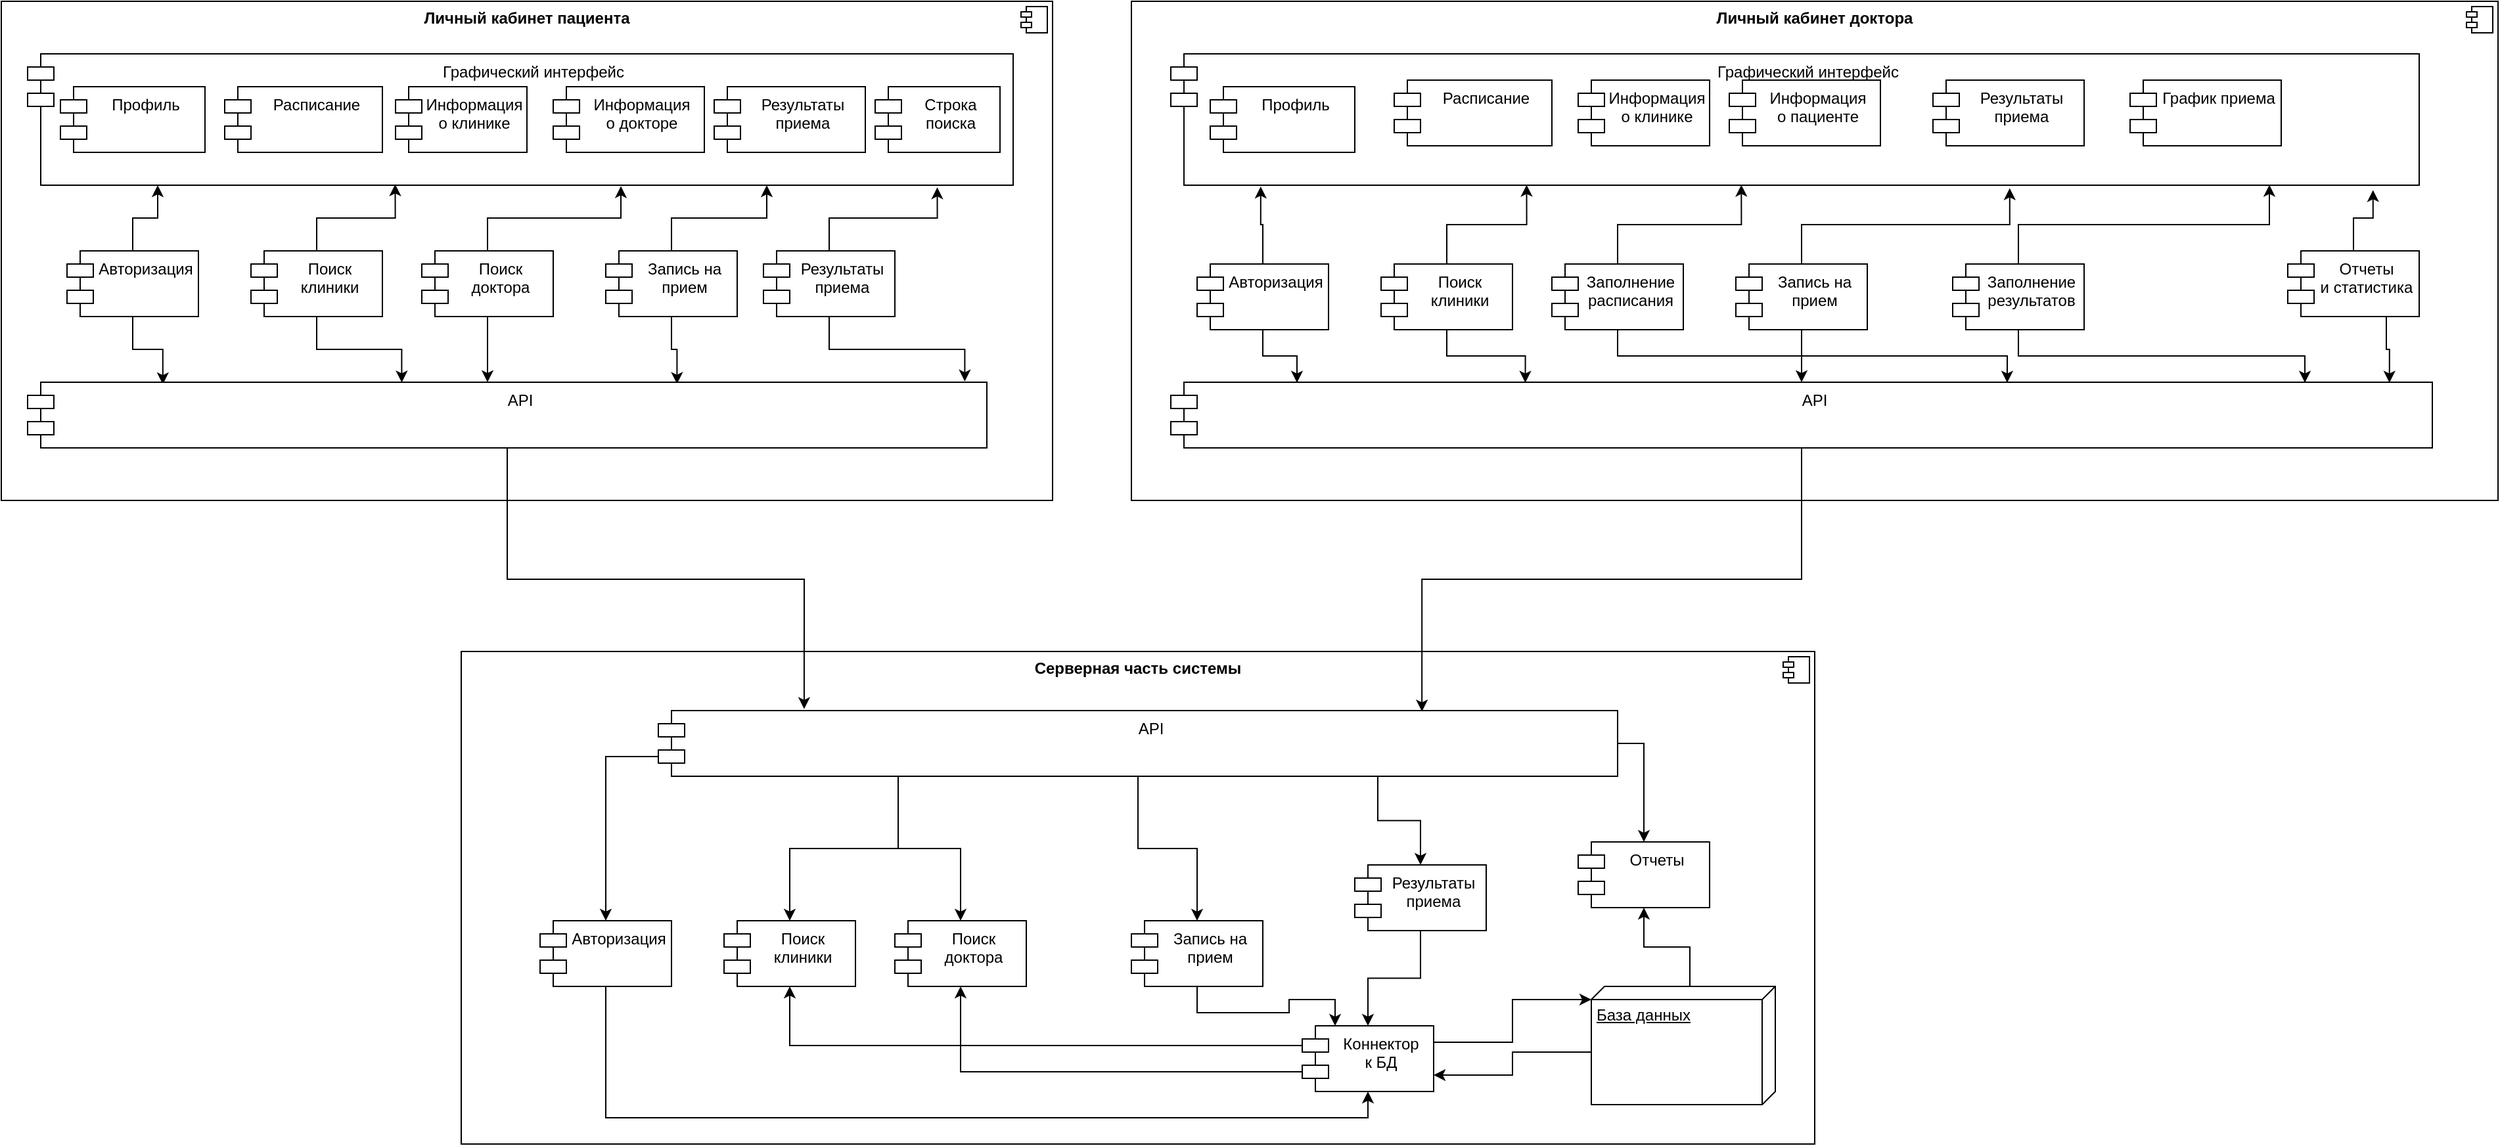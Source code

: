 <mxfile version="20.3.0" type="device"><diagram id="WmY-tWVAbZOZ4u_EDLN7" name="Page-1"><mxGraphModel dx="2324" dy="1165" grid="1" gridSize="10" guides="1" tooltips="1" connect="1" arrows="1" fold="1" page="1" pageScale="1" pageWidth="827" pageHeight="1169" math="0" shadow="0"><root><mxCell id="0"/><mxCell id="1" parent="0"/><mxCell id="p5TO7iRE2IqMCwilNvR_-3" value="&lt;p style=&quot;margin:0px;margin-top:6px;text-align:center;&quot;&gt;&lt;b&gt;Личный кабинет пациента&lt;/b&gt;&lt;/p&gt;" style="align=left;overflow=fill;html=1;dropTarget=0;" vertex="1" parent="1"><mxGeometry y="90" width="800" height="380" as="geometry"/></mxCell><mxCell id="p5TO7iRE2IqMCwilNvR_-4" value="" style="shape=component;jettyWidth=8;jettyHeight=4;" vertex="1" parent="p5TO7iRE2IqMCwilNvR_-3"><mxGeometry x="1" width="20" height="20" relative="1" as="geometry"><mxPoint x="-24" y="4" as="offset"/></mxGeometry></mxCell><mxCell id="p5TO7iRE2IqMCwilNvR_-5" value="&lt;p style=&quot;margin:0px;margin-top:6px;text-align:center;&quot;&gt;&lt;b&gt;Серверная часть системы&lt;/b&gt;&lt;/p&gt;" style="align=left;overflow=fill;html=1;dropTarget=0;" vertex="1" parent="1"><mxGeometry x="350" y="585" width="1030" height="375" as="geometry"/></mxCell><mxCell id="p5TO7iRE2IqMCwilNvR_-6" value="" style="shape=component;jettyWidth=8;jettyHeight=4;" vertex="1" parent="p5TO7iRE2IqMCwilNvR_-5"><mxGeometry x="1" width="20" height="20" relative="1" as="geometry"><mxPoint x="-24" y="4" as="offset"/></mxGeometry></mxCell><mxCell id="p5TO7iRE2IqMCwilNvR_-7" value="&lt;p style=&quot;margin:0px;margin-top:6px;text-align:center;&quot;&gt;&lt;b&gt;Личный кабинет доктора&lt;/b&gt;&lt;/p&gt;" style="align=left;overflow=fill;html=1;dropTarget=0;" vertex="1" parent="1"><mxGeometry x="860" y="90" width="1040" height="380" as="geometry"/></mxCell><mxCell id="p5TO7iRE2IqMCwilNvR_-8" value="" style="shape=component;jettyWidth=8;jettyHeight=4;" vertex="1" parent="p5TO7iRE2IqMCwilNvR_-7"><mxGeometry x="1" width="20" height="20" relative="1" as="geometry"><mxPoint x="-24" y="4" as="offset"/></mxGeometry></mxCell><mxCell id="p5TO7iRE2IqMCwilNvR_-9" value="Графический интерфейс" style="shape=module;align=left;spacingLeft=20;align=center;verticalAlign=top;" vertex="1" parent="1"><mxGeometry x="20" y="130" width="750" height="100" as="geometry"/></mxCell><mxCell id="p5TO7iRE2IqMCwilNvR_-10" value="Графический интерфейс" style="shape=module;align=left;spacingLeft=20;align=center;verticalAlign=top;" vertex="1" parent="1"><mxGeometry x="890" y="130" width="950" height="100" as="geometry"/></mxCell><mxCell id="p5TO7iRE2IqMCwilNvR_-21" style="edgeStyle=orthogonalEdgeStyle;rounded=0;orthogonalLoop=1;jettySize=auto;html=1;exitX=0.5;exitY=1;exitDx=0;exitDy=0;entryX=0.141;entryY=0.032;entryDx=0;entryDy=0;entryPerimeter=0;" edge="1" parent="1" source="p5TO7iRE2IqMCwilNvR_-11" target="p5TO7iRE2IqMCwilNvR_-16"><mxGeometry relative="1" as="geometry"/></mxCell><mxCell id="p5TO7iRE2IqMCwilNvR_-26" style="edgeStyle=orthogonalEdgeStyle;rounded=0;orthogonalLoop=1;jettySize=auto;html=1;entryX=0.132;entryY=1;entryDx=0;entryDy=0;entryPerimeter=0;" edge="1" parent="1" source="p5TO7iRE2IqMCwilNvR_-11" target="p5TO7iRE2IqMCwilNvR_-9"><mxGeometry relative="1" as="geometry"/></mxCell><mxCell id="p5TO7iRE2IqMCwilNvR_-11" value="Авторизация" style="shape=module;align=left;spacingLeft=20;align=center;verticalAlign=top;" vertex="1" parent="1"><mxGeometry x="50" y="280" width="100" height="50" as="geometry"/></mxCell><mxCell id="p5TO7iRE2IqMCwilNvR_-22" style="edgeStyle=orthogonalEdgeStyle;rounded=0;orthogonalLoop=1;jettySize=auto;html=1;exitX=0.5;exitY=1;exitDx=0;exitDy=0;entryX=0.39;entryY=0.004;entryDx=0;entryDy=0;entryPerimeter=0;" edge="1" parent="1" source="p5TO7iRE2IqMCwilNvR_-12" target="p5TO7iRE2IqMCwilNvR_-16"><mxGeometry relative="1" as="geometry"/></mxCell><mxCell id="p5TO7iRE2IqMCwilNvR_-27" style="edgeStyle=orthogonalEdgeStyle;rounded=0;orthogonalLoop=1;jettySize=auto;html=1;entryX=0.373;entryY=0.993;entryDx=0;entryDy=0;entryPerimeter=0;" edge="1" parent="1" source="p5TO7iRE2IqMCwilNvR_-12" target="p5TO7iRE2IqMCwilNvR_-9"><mxGeometry relative="1" as="geometry"/></mxCell><mxCell id="p5TO7iRE2IqMCwilNvR_-12" value="Поиск&#10;клиники" style="shape=module;align=left;spacingLeft=20;align=center;verticalAlign=top;" vertex="1" parent="1"><mxGeometry x="190" y="280" width="100" height="50" as="geometry"/></mxCell><mxCell id="p5TO7iRE2IqMCwilNvR_-23" style="edgeStyle=orthogonalEdgeStyle;rounded=0;orthogonalLoop=1;jettySize=auto;html=1;exitX=0.5;exitY=1;exitDx=0;exitDy=0;" edge="1" parent="1" source="p5TO7iRE2IqMCwilNvR_-13"><mxGeometry relative="1" as="geometry"><mxPoint x="370" y="380" as="targetPoint"/></mxGeometry></mxCell><mxCell id="p5TO7iRE2IqMCwilNvR_-28" style="edgeStyle=orthogonalEdgeStyle;rounded=0;orthogonalLoop=1;jettySize=auto;html=1;entryX=0.602;entryY=1.007;entryDx=0;entryDy=0;entryPerimeter=0;" edge="1" parent="1" source="p5TO7iRE2IqMCwilNvR_-13" target="p5TO7iRE2IqMCwilNvR_-9"><mxGeometry relative="1" as="geometry"/></mxCell><mxCell id="p5TO7iRE2IqMCwilNvR_-13" value="Поиск &#10;доктора" style="shape=module;align=left;spacingLeft=20;align=center;verticalAlign=top;" vertex="1" parent="1"><mxGeometry x="320" y="280" width="100" height="50" as="geometry"/></mxCell><mxCell id="p5TO7iRE2IqMCwilNvR_-29" style="edgeStyle=orthogonalEdgeStyle;rounded=0;orthogonalLoop=1;jettySize=auto;html=1;entryX=0.75;entryY=1;entryDx=0;entryDy=0;" edge="1" parent="1" source="p5TO7iRE2IqMCwilNvR_-15" target="p5TO7iRE2IqMCwilNvR_-9"><mxGeometry relative="1" as="geometry"/></mxCell><mxCell id="p5TO7iRE2IqMCwilNvR_-34" style="edgeStyle=orthogonalEdgeStyle;rounded=0;orthogonalLoop=1;jettySize=auto;html=1;entryX=0.677;entryY=0.026;entryDx=0;entryDy=0;entryPerimeter=0;" edge="1" parent="1" source="p5TO7iRE2IqMCwilNvR_-15" target="p5TO7iRE2IqMCwilNvR_-16"><mxGeometry relative="1" as="geometry"/></mxCell><mxCell id="p5TO7iRE2IqMCwilNvR_-15" value="Запись на &#10;прием" style="shape=module;align=left;spacingLeft=20;align=center;verticalAlign=top;" vertex="1" parent="1"><mxGeometry x="460" y="280" width="100" height="50" as="geometry"/></mxCell><mxCell id="p5TO7iRE2IqMCwilNvR_-45" style="edgeStyle=orthogonalEdgeStyle;rounded=0;orthogonalLoop=1;jettySize=auto;html=1;entryX=0.152;entryY=-0.024;entryDx=0;entryDy=0;entryPerimeter=0;" edge="1" parent="1" source="p5TO7iRE2IqMCwilNvR_-16" target="p5TO7iRE2IqMCwilNvR_-44"><mxGeometry relative="1" as="geometry"/></mxCell><mxCell id="p5TO7iRE2IqMCwilNvR_-16" value="API" style="shape=module;align=left;spacingLeft=20;align=center;verticalAlign=top;" vertex="1" parent="1"><mxGeometry x="20" y="380" width="730" height="50" as="geometry"/></mxCell><mxCell id="p5TO7iRE2IqMCwilNvR_-17" value="Профиль" style="shape=module;align=left;spacingLeft=20;align=center;verticalAlign=top;" vertex="1" parent="1"><mxGeometry x="45" y="155" width="110" height="50" as="geometry"/></mxCell><mxCell id="p5TO7iRE2IqMCwilNvR_-18" value="Расписание" style="shape=module;align=left;spacingLeft=20;align=center;verticalAlign=top;" vertex="1" parent="1"><mxGeometry x="170" y="155" width="120" height="50" as="geometry"/></mxCell><mxCell id="p5TO7iRE2IqMCwilNvR_-19" value="Информация&#10;о клинике" style="shape=module;align=left;spacingLeft=20;align=center;verticalAlign=top;" vertex="1" parent="1"><mxGeometry x="300" y="155" width="100" height="50" as="geometry"/></mxCell><mxCell id="p5TO7iRE2IqMCwilNvR_-20" value="Информация&#10;о докторе" style="shape=module;align=left;spacingLeft=20;align=center;verticalAlign=top;" vertex="1" parent="1"><mxGeometry x="420" y="155" width="115" height="50" as="geometry"/></mxCell><mxCell id="p5TO7iRE2IqMCwilNvR_-30" value="Результаты&#10;приема" style="shape=module;align=left;spacingLeft=20;align=center;verticalAlign=top;" vertex="1" parent="1"><mxGeometry x="542.5" y="155" width="115" height="50" as="geometry"/></mxCell><mxCell id="p5TO7iRE2IqMCwilNvR_-33" style="edgeStyle=orthogonalEdgeStyle;rounded=0;orthogonalLoop=1;jettySize=auto;html=1;entryX=0.977;entryY=-0.012;entryDx=0;entryDy=0;entryPerimeter=0;" edge="1" parent="1" source="p5TO7iRE2IqMCwilNvR_-31" target="p5TO7iRE2IqMCwilNvR_-16"><mxGeometry relative="1" as="geometry"/></mxCell><mxCell id="p5TO7iRE2IqMCwilNvR_-37" style="edgeStyle=orthogonalEdgeStyle;rounded=0;orthogonalLoop=1;jettySize=auto;html=1;entryX=0.923;entryY=1.016;entryDx=0;entryDy=0;entryPerimeter=0;" edge="1" parent="1" source="p5TO7iRE2IqMCwilNvR_-31" target="p5TO7iRE2IqMCwilNvR_-9"><mxGeometry relative="1" as="geometry"/></mxCell><mxCell id="p5TO7iRE2IqMCwilNvR_-31" value="Результаты&#10;приема" style="shape=module;align=left;spacingLeft=20;align=center;verticalAlign=top;" vertex="1" parent="1"><mxGeometry x="580" y="280" width="100" height="50" as="geometry"/></mxCell><mxCell id="p5TO7iRE2IqMCwilNvR_-77" style="edgeStyle=orthogonalEdgeStyle;rounded=0;orthogonalLoop=1;jettySize=auto;html=1;exitX=0.5;exitY=1;exitDx=0;exitDy=0;entryX=0.1;entryY=0.007;entryDx=0;entryDy=0;entryPerimeter=0;" edge="1" parent="1" source="p5TO7iRE2IqMCwilNvR_-38" target="p5TO7iRE2IqMCwilNvR_-42"><mxGeometry relative="1" as="geometry"/></mxCell><mxCell id="p5TO7iRE2IqMCwilNvR_-81" style="edgeStyle=orthogonalEdgeStyle;rounded=0;orthogonalLoop=1;jettySize=auto;html=1;exitX=0.5;exitY=0;exitDx=0;exitDy=0;entryX=0.072;entryY=1.01;entryDx=0;entryDy=0;entryPerimeter=0;" edge="1" parent="1" source="p5TO7iRE2IqMCwilNvR_-38" target="p5TO7iRE2IqMCwilNvR_-10"><mxGeometry relative="1" as="geometry"/></mxCell><mxCell id="p5TO7iRE2IqMCwilNvR_-38" value="Авторизация" style="shape=module;align=left;spacingLeft=20;align=center;verticalAlign=top;" vertex="1" parent="1"><mxGeometry x="910" y="290" width="100" height="50" as="geometry"/></mxCell><mxCell id="p5TO7iRE2IqMCwilNvR_-75" style="edgeStyle=orthogonalEdgeStyle;rounded=0;orthogonalLoop=1;jettySize=auto;html=1;exitX=0.5;exitY=0;exitDx=0;exitDy=0;entryX=0.285;entryY=0.997;entryDx=0;entryDy=0;entryPerimeter=0;" edge="1" parent="1" source="p5TO7iRE2IqMCwilNvR_-39" target="p5TO7iRE2IqMCwilNvR_-10"><mxGeometry relative="1" as="geometry"/></mxCell><mxCell id="p5TO7iRE2IqMCwilNvR_-79" style="edgeStyle=orthogonalEdgeStyle;rounded=0;orthogonalLoop=1;jettySize=auto;html=1;exitX=0.5;exitY=1;exitDx=0;exitDy=0;entryX=0.281;entryY=0.007;entryDx=0;entryDy=0;entryPerimeter=0;" edge="1" parent="1" source="p5TO7iRE2IqMCwilNvR_-39" target="p5TO7iRE2IqMCwilNvR_-42"><mxGeometry relative="1" as="geometry"/></mxCell><mxCell id="p5TO7iRE2IqMCwilNvR_-39" value="Поиск&#10;клиники" style="shape=module;align=left;spacingLeft=20;align=center;verticalAlign=top;" vertex="1" parent="1"><mxGeometry x="1050" y="290" width="100" height="50" as="geometry"/></mxCell><mxCell id="p5TO7iRE2IqMCwilNvR_-76" style="edgeStyle=orthogonalEdgeStyle;rounded=0;orthogonalLoop=1;jettySize=auto;html=1;exitX=0.5;exitY=0;exitDx=0;exitDy=0;entryX=0.672;entryY=1.023;entryDx=0;entryDy=0;entryPerimeter=0;" edge="1" parent="1" source="p5TO7iRE2IqMCwilNvR_-40" target="p5TO7iRE2IqMCwilNvR_-10"><mxGeometry relative="1" as="geometry"/></mxCell><mxCell id="p5TO7iRE2IqMCwilNvR_-83" style="edgeStyle=orthogonalEdgeStyle;rounded=0;orthogonalLoop=1;jettySize=auto;html=1;exitX=0.5;exitY=1;exitDx=0;exitDy=0;entryX=0.663;entryY=0.007;entryDx=0;entryDy=0;entryPerimeter=0;" edge="1" parent="1" source="p5TO7iRE2IqMCwilNvR_-40" target="p5TO7iRE2IqMCwilNvR_-42"><mxGeometry relative="1" as="geometry"/></mxCell><mxCell id="p5TO7iRE2IqMCwilNvR_-40" value="Запись на &#10;прием" style="shape=module;align=left;spacingLeft=20;align=center;verticalAlign=top;" vertex="1" parent="1"><mxGeometry x="1320" y="290" width="100" height="50" as="geometry"/></mxCell><mxCell id="p5TO7iRE2IqMCwilNvR_-82" style="edgeStyle=orthogonalEdgeStyle;rounded=0;orthogonalLoop=1;jettySize=auto;html=1;exitX=0.5;exitY=1;exitDx=0;exitDy=0;entryX=0.899;entryY=0.007;entryDx=0;entryDy=0;entryPerimeter=0;" edge="1" parent="1" source="p5TO7iRE2IqMCwilNvR_-41" target="p5TO7iRE2IqMCwilNvR_-42"><mxGeometry relative="1" as="geometry"/></mxCell><mxCell id="p5TO7iRE2IqMCwilNvR_-84" style="edgeStyle=orthogonalEdgeStyle;rounded=0;orthogonalLoop=1;jettySize=auto;html=1;exitX=0.5;exitY=0;exitDx=0;exitDy=0;entryX=0.88;entryY=0.997;entryDx=0;entryDy=0;entryPerimeter=0;" edge="1" parent="1" source="p5TO7iRE2IqMCwilNvR_-41" target="p5TO7iRE2IqMCwilNvR_-10"><mxGeometry relative="1" as="geometry"/></mxCell><mxCell id="p5TO7iRE2IqMCwilNvR_-41" value="Заполнение&#10;результатов&#10;" style="shape=module;align=left;spacingLeft=20;align=center;verticalAlign=top;" vertex="1" parent="1"><mxGeometry x="1485" y="290" width="100" height="50" as="geometry"/></mxCell><mxCell id="p5TO7iRE2IqMCwilNvR_-46" style="edgeStyle=orthogonalEdgeStyle;rounded=0;orthogonalLoop=1;jettySize=auto;html=1;entryX=0.796;entryY=0.014;entryDx=0;entryDy=0;entryPerimeter=0;" edge="1" parent="1" source="p5TO7iRE2IqMCwilNvR_-42" target="p5TO7iRE2IqMCwilNvR_-44"><mxGeometry relative="1" as="geometry"/></mxCell><mxCell id="p5TO7iRE2IqMCwilNvR_-42" value="API" style="shape=module;align=left;spacingLeft=20;align=center;verticalAlign=top;" vertex="1" parent="1"><mxGeometry x="890" y="380" width="960" height="50" as="geometry"/></mxCell><mxCell id="p5TO7iRE2IqMCwilNvR_-69" style="edgeStyle=orthogonalEdgeStyle;rounded=0;orthogonalLoop=1;jettySize=auto;html=1;exitX=0;exitY=0;exitDx=50;exitDy=140;exitPerimeter=0;entryX=1;entryY=0.75;entryDx=0;entryDy=0;" edge="1" parent="1" source="p5TO7iRE2IqMCwilNvR_-43" target="p5TO7iRE2IqMCwilNvR_-64"><mxGeometry relative="1" as="geometry"/></mxCell><mxCell id="p5TO7iRE2IqMCwilNvR_-101" style="edgeStyle=orthogonalEdgeStyle;rounded=0;orthogonalLoop=1;jettySize=auto;html=1;exitX=0;exitY=0;exitDx=0;exitDy=65;exitPerimeter=0;entryX=0.5;entryY=1;entryDx=0;entryDy=0;" edge="1" parent="1" source="p5TO7iRE2IqMCwilNvR_-43" target="p5TO7iRE2IqMCwilNvR_-99"><mxGeometry relative="1" as="geometry"/></mxCell><mxCell id="p5TO7iRE2IqMCwilNvR_-43" value="База данных" style="verticalAlign=top;align=left;spacingTop=8;spacingLeft=2;spacingRight=12;shape=cube;size=10;direction=south;fontStyle=4;html=1;" vertex="1" parent="1"><mxGeometry x="1210" y="840" width="140" height="90" as="geometry"/></mxCell><mxCell id="p5TO7iRE2IqMCwilNvR_-59" style="edgeStyle=orthogonalEdgeStyle;rounded=0;orthogonalLoop=1;jettySize=auto;html=1;exitX=0;exitY=0;exitDx=0;exitDy=35;exitPerimeter=0;" edge="1" parent="1" source="p5TO7iRE2IqMCwilNvR_-44" target="p5TO7iRE2IqMCwilNvR_-52"><mxGeometry relative="1" as="geometry"/></mxCell><mxCell id="p5TO7iRE2IqMCwilNvR_-60" style="edgeStyle=orthogonalEdgeStyle;rounded=0;orthogonalLoop=1;jettySize=auto;html=1;exitX=0.25;exitY=1;exitDx=0;exitDy=0;entryX=0.5;entryY=0;entryDx=0;entryDy=0;" edge="1" parent="1" source="p5TO7iRE2IqMCwilNvR_-44" target="p5TO7iRE2IqMCwilNvR_-53"><mxGeometry relative="1" as="geometry"/></mxCell><mxCell id="p5TO7iRE2IqMCwilNvR_-61" style="edgeStyle=orthogonalEdgeStyle;rounded=0;orthogonalLoop=1;jettySize=auto;html=1;exitX=0.75;exitY=1;exitDx=0;exitDy=0;entryX=0.5;entryY=0;entryDx=0;entryDy=0;" edge="1" parent="1" source="p5TO7iRE2IqMCwilNvR_-44" target="p5TO7iRE2IqMCwilNvR_-56"><mxGeometry relative="1" as="geometry"/></mxCell><mxCell id="p5TO7iRE2IqMCwilNvR_-62" style="edgeStyle=orthogonalEdgeStyle;rounded=0;orthogonalLoop=1;jettySize=auto;html=1;entryX=0.5;entryY=0;entryDx=0;entryDy=0;" edge="1" parent="1" source="p5TO7iRE2IqMCwilNvR_-44" target="p5TO7iRE2IqMCwilNvR_-55"><mxGeometry relative="1" as="geometry"/></mxCell><mxCell id="p5TO7iRE2IqMCwilNvR_-63" style="edgeStyle=orthogonalEdgeStyle;rounded=0;orthogonalLoop=1;jettySize=auto;html=1;exitX=0.25;exitY=1;exitDx=0;exitDy=0;" edge="1" parent="1" source="p5TO7iRE2IqMCwilNvR_-44" target="p5TO7iRE2IqMCwilNvR_-54"><mxGeometry relative="1" as="geometry"/></mxCell><mxCell id="p5TO7iRE2IqMCwilNvR_-100" style="edgeStyle=orthogonalEdgeStyle;rounded=0;orthogonalLoop=1;jettySize=auto;html=1;exitX=1;exitY=0.5;exitDx=0;exitDy=0;" edge="1" parent="1" source="p5TO7iRE2IqMCwilNvR_-44" target="p5TO7iRE2IqMCwilNvR_-99"><mxGeometry relative="1" as="geometry"/></mxCell><mxCell id="p5TO7iRE2IqMCwilNvR_-44" value="API" style="shape=module;align=left;spacingLeft=20;align=center;verticalAlign=top;" vertex="1" parent="1"><mxGeometry x="500" y="630" width="730" height="50" as="geometry"/></mxCell><mxCell id="p5TO7iRE2IqMCwilNvR_-47" value="Профиль" style="shape=module;align=left;spacingLeft=20;align=center;verticalAlign=top;" vertex="1" parent="1"><mxGeometry x="920" y="155" width="110" height="50" as="geometry"/></mxCell><mxCell id="p5TO7iRE2IqMCwilNvR_-48" value="Расписание" style="shape=module;align=left;spacingLeft=20;align=center;verticalAlign=top;" vertex="1" parent="1"><mxGeometry x="1060" y="150" width="120" height="50" as="geometry"/></mxCell><mxCell id="p5TO7iRE2IqMCwilNvR_-49" value="Информация&#10;о клинике" style="shape=module;align=left;spacingLeft=20;align=center;verticalAlign=top;" vertex="1" parent="1"><mxGeometry x="1200" y="150" width="100" height="50" as="geometry"/></mxCell><mxCell id="p5TO7iRE2IqMCwilNvR_-50" value="Информация&#10;о пациенте" style="shape=module;align=left;spacingLeft=20;align=center;verticalAlign=top;" vertex="1" parent="1"><mxGeometry x="1315" y="150" width="115" height="50" as="geometry"/></mxCell><mxCell id="p5TO7iRE2IqMCwilNvR_-51" value="Результаты&#10;приема" style="shape=module;align=left;spacingLeft=20;align=center;verticalAlign=top;" vertex="1" parent="1"><mxGeometry x="1470" y="150" width="115" height="50" as="geometry"/></mxCell><mxCell id="p5TO7iRE2IqMCwilNvR_-73" style="edgeStyle=orthogonalEdgeStyle;rounded=0;orthogonalLoop=1;jettySize=auto;html=1;exitX=0.5;exitY=1;exitDx=0;exitDy=0;entryX=0.5;entryY=1;entryDx=0;entryDy=0;" edge="1" parent="1" source="p5TO7iRE2IqMCwilNvR_-52" target="p5TO7iRE2IqMCwilNvR_-64"><mxGeometry relative="1" as="geometry"/></mxCell><mxCell id="p5TO7iRE2IqMCwilNvR_-52" value="Авторизация" style="shape=module;align=left;spacingLeft=20;align=center;verticalAlign=top;" vertex="1" parent="1"><mxGeometry x="410" y="790" width="100" height="50" as="geometry"/></mxCell><mxCell id="p5TO7iRE2IqMCwilNvR_-53" value="Поиск&#10;клиники" style="shape=module;align=left;spacingLeft=20;align=center;verticalAlign=top;" vertex="1" parent="1"><mxGeometry x="550" y="790" width="100" height="50" as="geometry"/></mxCell><mxCell id="p5TO7iRE2IqMCwilNvR_-54" value="Поиск &#10;доктора" style="shape=module;align=left;spacingLeft=20;align=center;verticalAlign=top;" vertex="1" parent="1"><mxGeometry x="680" y="790" width="100" height="50" as="geometry"/></mxCell><mxCell id="p5TO7iRE2IqMCwilNvR_-66" style="edgeStyle=orthogonalEdgeStyle;rounded=0;orthogonalLoop=1;jettySize=auto;html=1;exitX=0.5;exitY=1;exitDx=0;exitDy=0;entryX=0.25;entryY=0;entryDx=0;entryDy=0;" edge="1" parent="1" source="p5TO7iRE2IqMCwilNvR_-55" target="p5TO7iRE2IqMCwilNvR_-64"><mxGeometry relative="1" as="geometry"/></mxCell><mxCell id="p5TO7iRE2IqMCwilNvR_-55" value="Запись на &#10;прием" style="shape=module;align=left;spacingLeft=20;align=center;verticalAlign=top;" vertex="1" parent="1"><mxGeometry x="860" y="790" width="100" height="50" as="geometry"/></mxCell><mxCell id="p5TO7iRE2IqMCwilNvR_-65" style="edgeStyle=orthogonalEdgeStyle;rounded=0;orthogonalLoop=1;jettySize=auto;html=1;exitX=0.5;exitY=1;exitDx=0;exitDy=0;entryX=0.5;entryY=0;entryDx=0;entryDy=0;" edge="1" parent="1" source="p5TO7iRE2IqMCwilNvR_-56" target="p5TO7iRE2IqMCwilNvR_-64"><mxGeometry relative="1" as="geometry"/></mxCell><mxCell id="p5TO7iRE2IqMCwilNvR_-56" value="Результаты&#10;приема" style="shape=module;align=left;spacingLeft=20;align=center;verticalAlign=top;" vertex="1" parent="1"><mxGeometry x="1030" y="747.5" width="100" height="50" as="geometry"/></mxCell><mxCell id="p5TO7iRE2IqMCwilNvR_-67" style="edgeStyle=orthogonalEdgeStyle;rounded=0;orthogonalLoop=1;jettySize=auto;html=1;exitX=1;exitY=0.25;exitDx=0;exitDy=0;entryX=0;entryY=0;entryDx=10;entryDy=140;entryPerimeter=0;" edge="1" parent="1" source="p5TO7iRE2IqMCwilNvR_-64" target="p5TO7iRE2IqMCwilNvR_-43"><mxGeometry relative="1" as="geometry"/></mxCell><mxCell id="p5TO7iRE2IqMCwilNvR_-70" style="edgeStyle=orthogonalEdgeStyle;rounded=0;orthogonalLoop=1;jettySize=auto;html=1;exitX=0;exitY=0;exitDx=0;exitDy=35;exitPerimeter=0;entryX=0.5;entryY=1;entryDx=0;entryDy=0;" edge="1" parent="1" source="p5TO7iRE2IqMCwilNvR_-64" target="p5TO7iRE2IqMCwilNvR_-54"><mxGeometry relative="1" as="geometry"/></mxCell><mxCell id="p5TO7iRE2IqMCwilNvR_-72" style="edgeStyle=orthogonalEdgeStyle;rounded=0;orthogonalLoop=1;jettySize=auto;html=1;exitX=0;exitY=0;exitDx=0;exitDy=15;exitPerimeter=0;entryX=0.5;entryY=1;entryDx=0;entryDy=0;" edge="1" parent="1" source="p5TO7iRE2IqMCwilNvR_-64" target="p5TO7iRE2IqMCwilNvR_-53"><mxGeometry relative="1" as="geometry"/></mxCell><mxCell id="p5TO7iRE2IqMCwilNvR_-64" value="Коннектор &#10;к БД" style="shape=module;align=left;spacingLeft=20;align=center;verticalAlign=top;" vertex="1" parent="1"><mxGeometry x="990" y="870" width="100" height="50" as="geometry"/></mxCell><mxCell id="p5TO7iRE2IqMCwilNvR_-88" style="edgeStyle=orthogonalEdgeStyle;rounded=0;orthogonalLoop=1;jettySize=auto;html=1;exitX=0.5;exitY=0;exitDx=0;exitDy=0;entryX=0.457;entryY=0.997;entryDx=0;entryDy=0;entryPerimeter=0;" edge="1" parent="1" source="p5TO7iRE2IqMCwilNvR_-85" target="p5TO7iRE2IqMCwilNvR_-10"><mxGeometry relative="1" as="geometry"/></mxCell><mxCell id="p5TO7iRE2IqMCwilNvR_-90" style="edgeStyle=orthogonalEdgeStyle;rounded=0;orthogonalLoop=1;jettySize=auto;html=1;exitX=0.5;exitY=1;exitDx=0;exitDy=0;" edge="1" parent="1" source="p5TO7iRE2IqMCwilNvR_-85" target="p5TO7iRE2IqMCwilNvR_-42"><mxGeometry relative="1" as="geometry"/></mxCell><mxCell id="p5TO7iRE2IqMCwilNvR_-85" value="Заполнение&#10;расписания" style="shape=module;align=left;spacingLeft=20;align=center;verticalAlign=top;" vertex="1" parent="1"><mxGeometry x="1180" y="290" width="100" height="50" as="geometry"/></mxCell><mxCell id="p5TO7iRE2IqMCwilNvR_-92" value="Строка&#10;поиска" style="shape=module;align=left;spacingLeft=20;align=center;verticalAlign=top;" vertex="1" parent="1"><mxGeometry x="665" y="155" width="95" height="50" as="geometry"/></mxCell><mxCell id="p5TO7iRE2IqMCwilNvR_-93" value="График приема" style="shape=module;align=left;spacingLeft=20;align=center;verticalAlign=top;" vertex="1" parent="1"><mxGeometry x="1620" y="150" width="115" height="50" as="geometry"/></mxCell><mxCell id="p5TO7iRE2IqMCwilNvR_-96" style="edgeStyle=orthogonalEdgeStyle;rounded=0;orthogonalLoop=1;jettySize=auto;html=1;exitX=0.5;exitY=0;exitDx=0;exitDy=0;entryX=0.963;entryY=1.037;entryDx=0;entryDy=0;entryPerimeter=0;" edge="1" parent="1" source="p5TO7iRE2IqMCwilNvR_-94" target="p5TO7iRE2IqMCwilNvR_-10"><mxGeometry relative="1" as="geometry"/></mxCell><mxCell id="p5TO7iRE2IqMCwilNvR_-98" style="edgeStyle=orthogonalEdgeStyle;rounded=0;orthogonalLoop=1;jettySize=auto;html=1;exitX=0.75;exitY=1;exitDx=0;exitDy=0;entryX=0.966;entryY=0.007;entryDx=0;entryDy=0;entryPerimeter=0;" edge="1" parent="1" source="p5TO7iRE2IqMCwilNvR_-94" target="p5TO7iRE2IqMCwilNvR_-42"><mxGeometry relative="1" as="geometry"/></mxCell><mxCell id="p5TO7iRE2IqMCwilNvR_-94" value="Отчеты &#10;и статистика" style="shape=module;align=left;spacingLeft=20;align=center;verticalAlign=top;" vertex="1" parent="1"><mxGeometry x="1740" y="280" width="100" height="50" as="geometry"/></mxCell><mxCell id="p5TO7iRE2IqMCwilNvR_-99" value="Отчеты" style="shape=module;align=left;spacingLeft=20;align=center;verticalAlign=top;" vertex="1" parent="1"><mxGeometry x="1200" y="730" width="100" height="50" as="geometry"/></mxCell></root></mxGraphModel></diagram></mxfile>